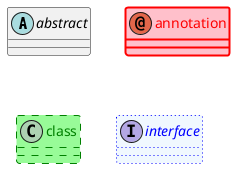 @startuml
abstract   abstract
annotation annotation #pink;line:red;line.bold;text:red
class      class      #palegreen;line:green;line.dashed;text:green
interface  interface  #aliceblue;line:blue;line.dotted;text:blue
@enduml
